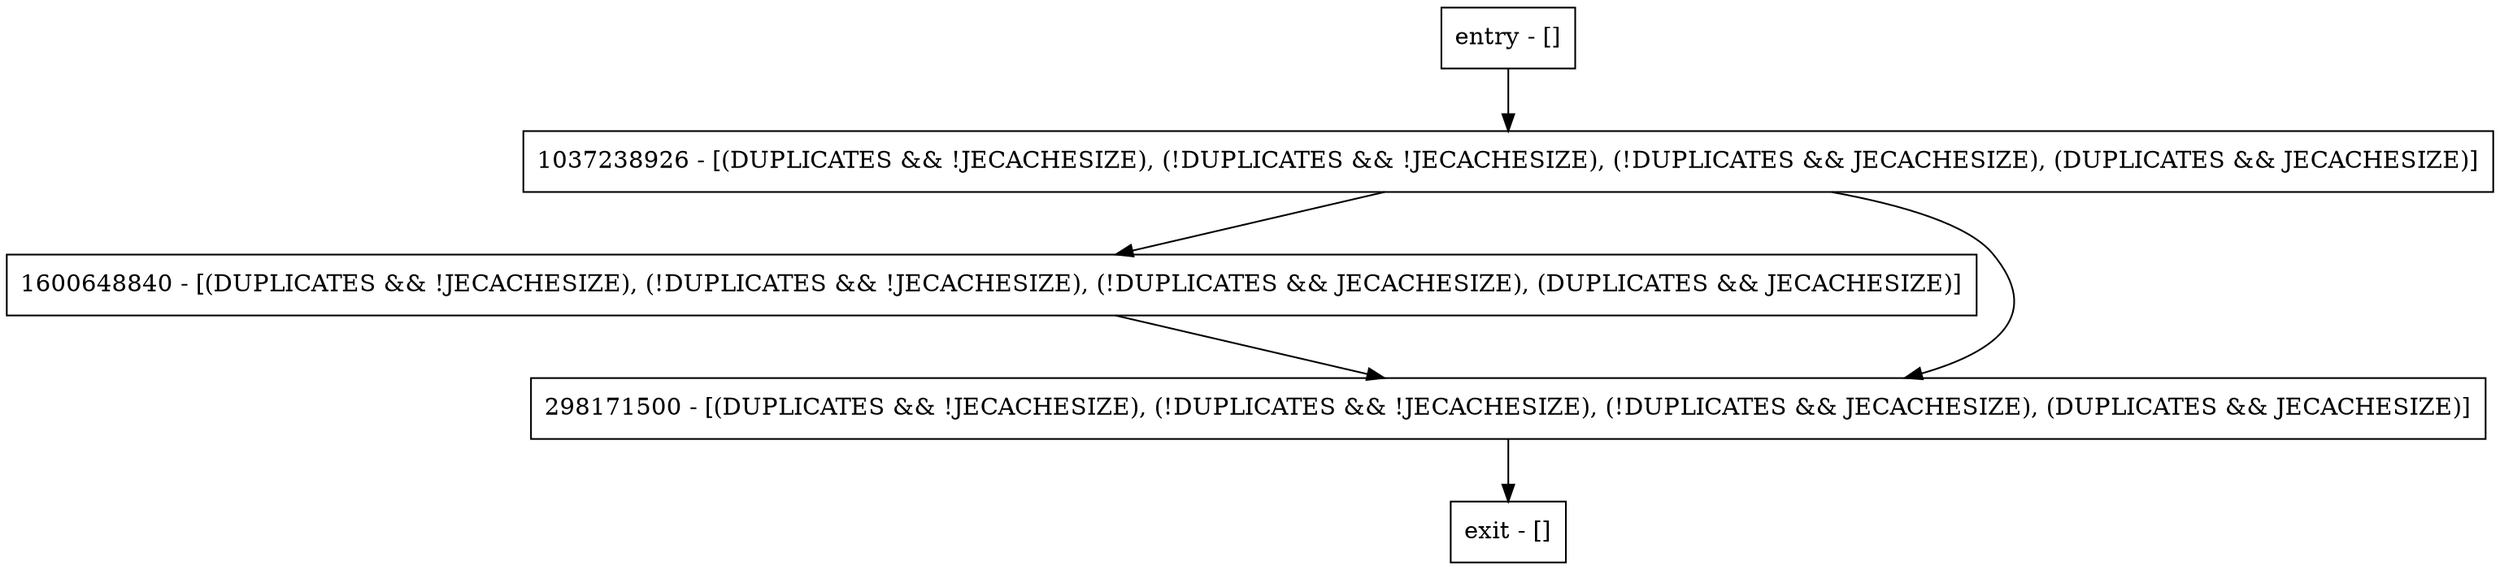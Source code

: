 digraph <init> {
node [shape=record];
entry [label="entry - []"];
exit [label="exit - []"];
1600648840 [label="1600648840 - [(DUPLICATES && !JECACHESIZE), (!DUPLICATES && !JECACHESIZE), (!DUPLICATES && JECACHESIZE), (DUPLICATES && JECACHESIZE)]"];
298171500 [label="298171500 - [(DUPLICATES && !JECACHESIZE), (!DUPLICATES && !JECACHESIZE), (!DUPLICATES && JECACHESIZE), (DUPLICATES && JECACHESIZE)]"];
1037238926 [label="1037238926 - [(DUPLICATES && !JECACHESIZE), (!DUPLICATES && !JECACHESIZE), (!DUPLICATES && JECACHESIZE), (DUPLICATES && JECACHESIZE)]"];
entry;
exit;
entry -> 1037238926;
1600648840 -> 298171500;
298171500 -> exit;
1037238926 -> 1600648840;
1037238926 -> 298171500;
}
